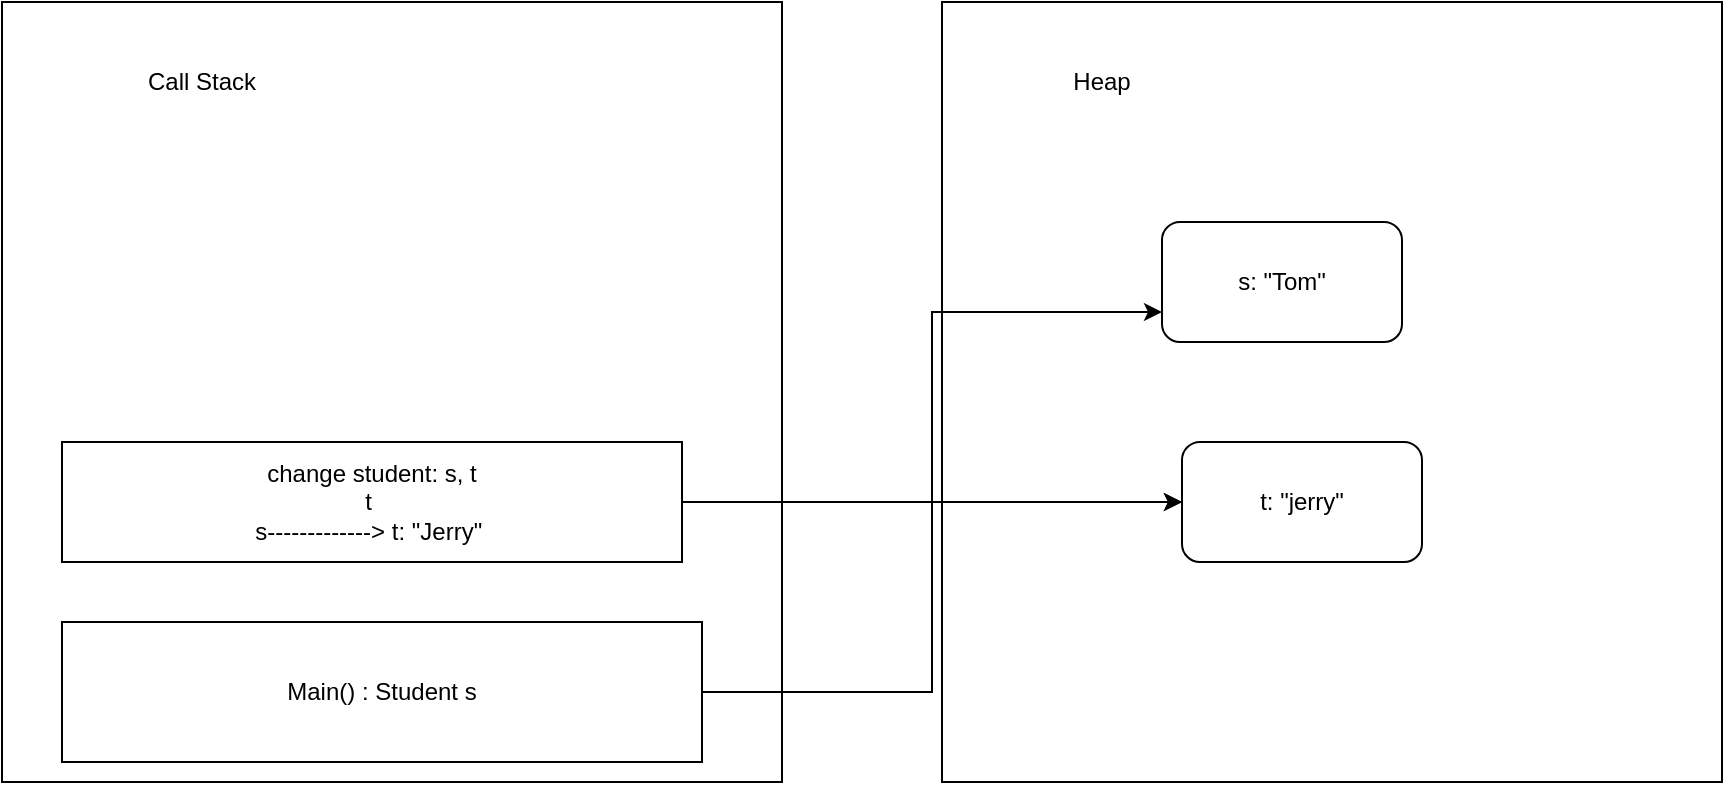 <mxfile version="15.0.3" type="github">
  <diagram id="BnoFfsT9mlbGI4AcAqlm" name="Page-1">
    <mxGraphModel dx="1187" dy="636" grid="1" gridSize="10" guides="1" tooltips="1" connect="1" arrows="1" fold="1" page="1" pageScale="1" pageWidth="850" pageHeight="1100" math="0" shadow="0">
      <root>
        <mxCell id="0" />
        <mxCell id="1" parent="0" />
        <mxCell id="9Mfb64QrVlvxMWU2IxtH-3" value="" style="whiteSpace=wrap;html=1;aspect=fixed;" vertex="1" parent="1">
          <mxGeometry x="30" y="60" width="390" height="390" as="geometry" />
        </mxCell>
        <mxCell id="9Mfb64QrVlvxMWU2IxtH-4" value="" style="whiteSpace=wrap;html=1;aspect=fixed;" vertex="1" parent="1">
          <mxGeometry x="500" y="60" width="390" height="390" as="geometry" />
        </mxCell>
        <mxCell id="9Mfb64QrVlvxMWU2IxtH-5" value="Call Stack&lt;br&gt;" style="text;html=1;strokeColor=none;fillColor=none;align=center;verticalAlign=middle;whiteSpace=wrap;rounded=0;" vertex="1" parent="1">
          <mxGeometry x="60" y="80" width="140" height="40" as="geometry" />
        </mxCell>
        <mxCell id="9Mfb64QrVlvxMWU2IxtH-7" value="Heap" style="text;html=1;strokeColor=none;fillColor=none;align=center;verticalAlign=middle;whiteSpace=wrap;rounded=0;" vertex="1" parent="1">
          <mxGeometry x="510" y="80" width="140" height="40" as="geometry" />
        </mxCell>
        <mxCell id="9Mfb64QrVlvxMWU2IxtH-12" style="edgeStyle=orthogonalEdgeStyle;rounded=0;orthogonalLoop=1;jettySize=auto;html=1;entryX=0;entryY=0.75;entryDx=0;entryDy=0;" edge="1" parent="1" source="9Mfb64QrVlvxMWU2IxtH-9" target="9Mfb64QrVlvxMWU2IxtH-11">
          <mxGeometry relative="1" as="geometry" />
        </mxCell>
        <mxCell id="9Mfb64QrVlvxMWU2IxtH-9" value="Main() : Student s" style="rounded=0;whiteSpace=wrap;html=1;" vertex="1" parent="1">
          <mxGeometry x="60" y="370" width="320" height="70" as="geometry" />
        </mxCell>
        <mxCell id="9Mfb64QrVlvxMWU2IxtH-11" value="s: &quot;Tom&quot;" style="rounded=1;whiteSpace=wrap;html=1;" vertex="1" parent="1">
          <mxGeometry x="610" y="170" width="120" height="60" as="geometry" />
        </mxCell>
        <mxCell id="9Mfb64QrVlvxMWU2IxtH-15" style="edgeStyle=orthogonalEdgeStyle;rounded=0;orthogonalLoop=1;jettySize=auto;html=1;" edge="1" parent="1" source="9Mfb64QrVlvxMWU2IxtH-13" target="9Mfb64QrVlvxMWU2IxtH-14">
          <mxGeometry relative="1" as="geometry" />
        </mxCell>
        <mxCell id="9Mfb64QrVlvxMWU2IxtH-18" style="edgeStyle=orthogonalEdgeStyle;rounded=0;orthogonalLoop=1;jettySize=auto;html=1;" edge="1" parent="1" source="9Mfb64QrVlvxMWU2IxtH-13" target="9Mfb64QrVlvxMWU2IxtH-14">
          <mxGeometry relative="1" as="geometry" />
        </mxCell>
        <mxCell id="9Mfb64QrVlvxMWU2IxtH-13" value="change student: s, t&lt;br&gt;t&amp;nbsp;&lt;br&gt;s-------------&amp;gt; t: &quot;Jerry&quot;&amp;nbsp;" style="rounded=0;whiteSpace=wrap;html=1;" vertex="1" parent="1">
          <mxGeometry x="60" y="280" width="310" height="60" as="geometry" />
        </mxCell>
        <mxCell id="9Mfb64QrVlvxMWU2IxtH-14" value="t: &quot;jerry&quot;" style="rounded=1;whiteSpace=wrap;html=1;" vertex="1" parent="1">
          <mxGeometry x="620" y="280" width="120" height="60" as="geometry" />
        </mxCell>
      </root>
    </mxGraphModel>
  </diagram>
</mxfile>
